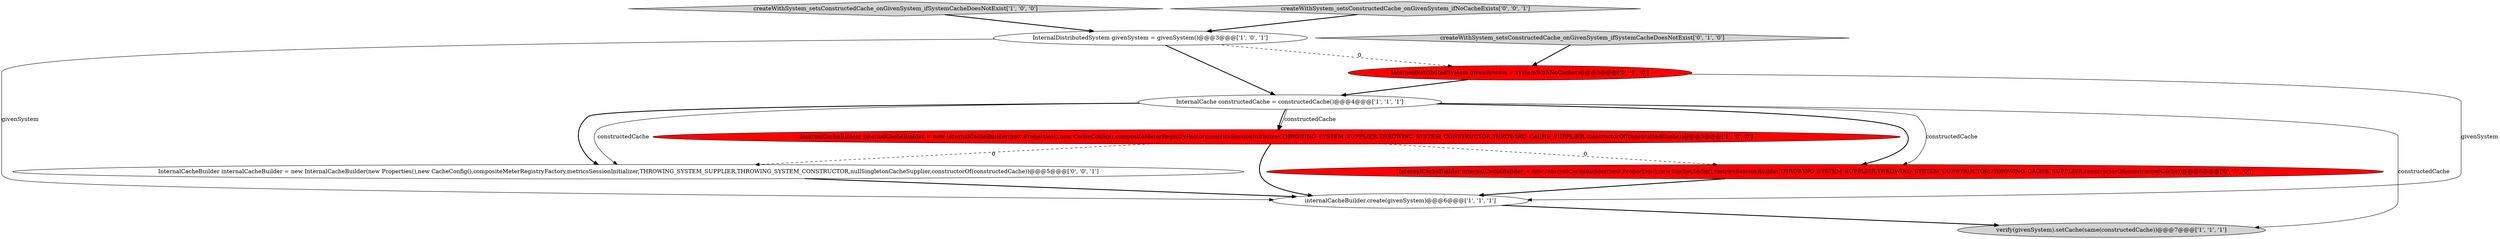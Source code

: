 digraph {
2 [style = filled, label = "InternalDistributedSystem givenSystem = givenSystem()@@@3@@@['1', '0', '1']", fillcolor = white, shape = ellipse image = "AAA0AAABBB1BBB"];
4 [style = filled, label = "verify(givenSystem).setCache(same(constructedCache))@@@7@@@['1', '1', '1']", fillcolor = lightgray, shape = ellipse image = "AAA0AAABBB1BBB"];
10 [style = filled, label = "InternalCacheBuilder internalCacheBuilder = new InternalCacheBuilder(new Properties(),new CacheConfig(),compositeMeterRegistryFactory,metricsSessionInitializer,THROWING_SYSTEM_SUPPLIER,THROWING_SYSTEM_CONSTRUCTOR,nullSingletonCacheSupplier,constructorOf(constructedCache))@@@5@@@['0', '0', '1']", fillcolor = white, shape = ellipse image = "AAA0AAABBB3BBB"];
1 [style = filled, label = "InternalCacheBuilder internalCacheBuilder = new InternalCacheBuilder(new Properties(),new CacheConfig(),compositeMeterRegistryFactory,metricsSessionInitializer,THROWING_SYSTEM_SUPPLIER,THROWING_SYSTEM_CONSTRUCTOR,THROWING_CACHE_SUPPLIER,constructorOf(constructedCache))@@@5@@@['1', '0', '0']", fillcolor = red, shape = ellipse image = "AAA1AAABBB1BBB"];
3 [style = filled, label = "internalCacheBuilder.create(givenSystem)@@@6@@@['1', '1', '1']", fillcolor = white, shape = ellipse image = "AAA0AAABBB1BBB"];
7 [style = filled, label = "createWithSystem_setsConstructedCache_onGivenSystem_ifSystemCacheDoesNotExist['0', '1', '0']", fillcolor = lightgray, shape = diamond image = "AAA0AAABBB2BBB"];
8 [style = filled, label = "InternalCacheBuilder internalCacheBuilder = new InternalCacheBuilder(new Properties(),new CacheConfig(),metricsSessionBuilder,THROWING_SYSTEM_SUPPLIER,THROWING_SYSTEM_CONSTRUCTOR,THROWING_CACHE_SUPPLIER,constructorOf(constructedCache))@@@5@@@['0', '1', '0']", fillcolor = red, shape = ellipse image = "AAA1AAABBB2BBB"];
6 [style = filled, label = "InternalDistributedSystem givenSystem = systemWithNoCache()@@@3@@@['0', '1', '0']", fillcolor = red, shape = ellipse image = "AAA1AAABBB2BBB"];
5 [style = filled, label = "createWithSystem_setsConstructedCache_onGivenSystem_ifSystemCacheDoesNotExist['1', '0', '0']", fillcolor = lightgray, shape = diamond image = "AAA0AAABBB1BBB"];
9 [style = filled, label = "createWithSystem_setsConstructedCache_onGivenSystem_ifNoCacheExists['0', '0', '1']", fillcolor = lightgray, shape = diamond image = "AAA0AAABBB3BBB"];
0 [style = filled, label = "InternalCache constructedCache = constructedCache()@@@4@@@['1', '1', '1']", fillcolor = white, shape = ellipse image = "AAA0AAABBB1BBB"];
9->2 [style = bold, label=""];
8->3 [style = bold, label=""];
1->3 [style = bold, label=""];
10->3 [style = bold, label=""];
6->0 [style = bold, label=""];
2->3 [style = solid, label="givenSystem"];
1->10 [style = dashed, label="0"];
3->4 [style = bold, label=""];
5->2 [style = bold, label=""];
0->10 [style = bold, label=""];
2->0 [style = bold, label=""];
0->8 [style = solid, label="constructedCache"];
0->1 [style = bold, label=""];
7->6 [style = bold, label=""];
0->8 [style = bold, label=""];
2->6 [style = dashed, label="0"];
0->4 [style = solid, label="constructedCache"];
1->8 [style = dashed, label="0"];
6->3 [style = solid, label="givenSystem"];
0->10 [style = solid, label="constructedCache"];
0->1 [style = solid, label="constructedCache"];
}
